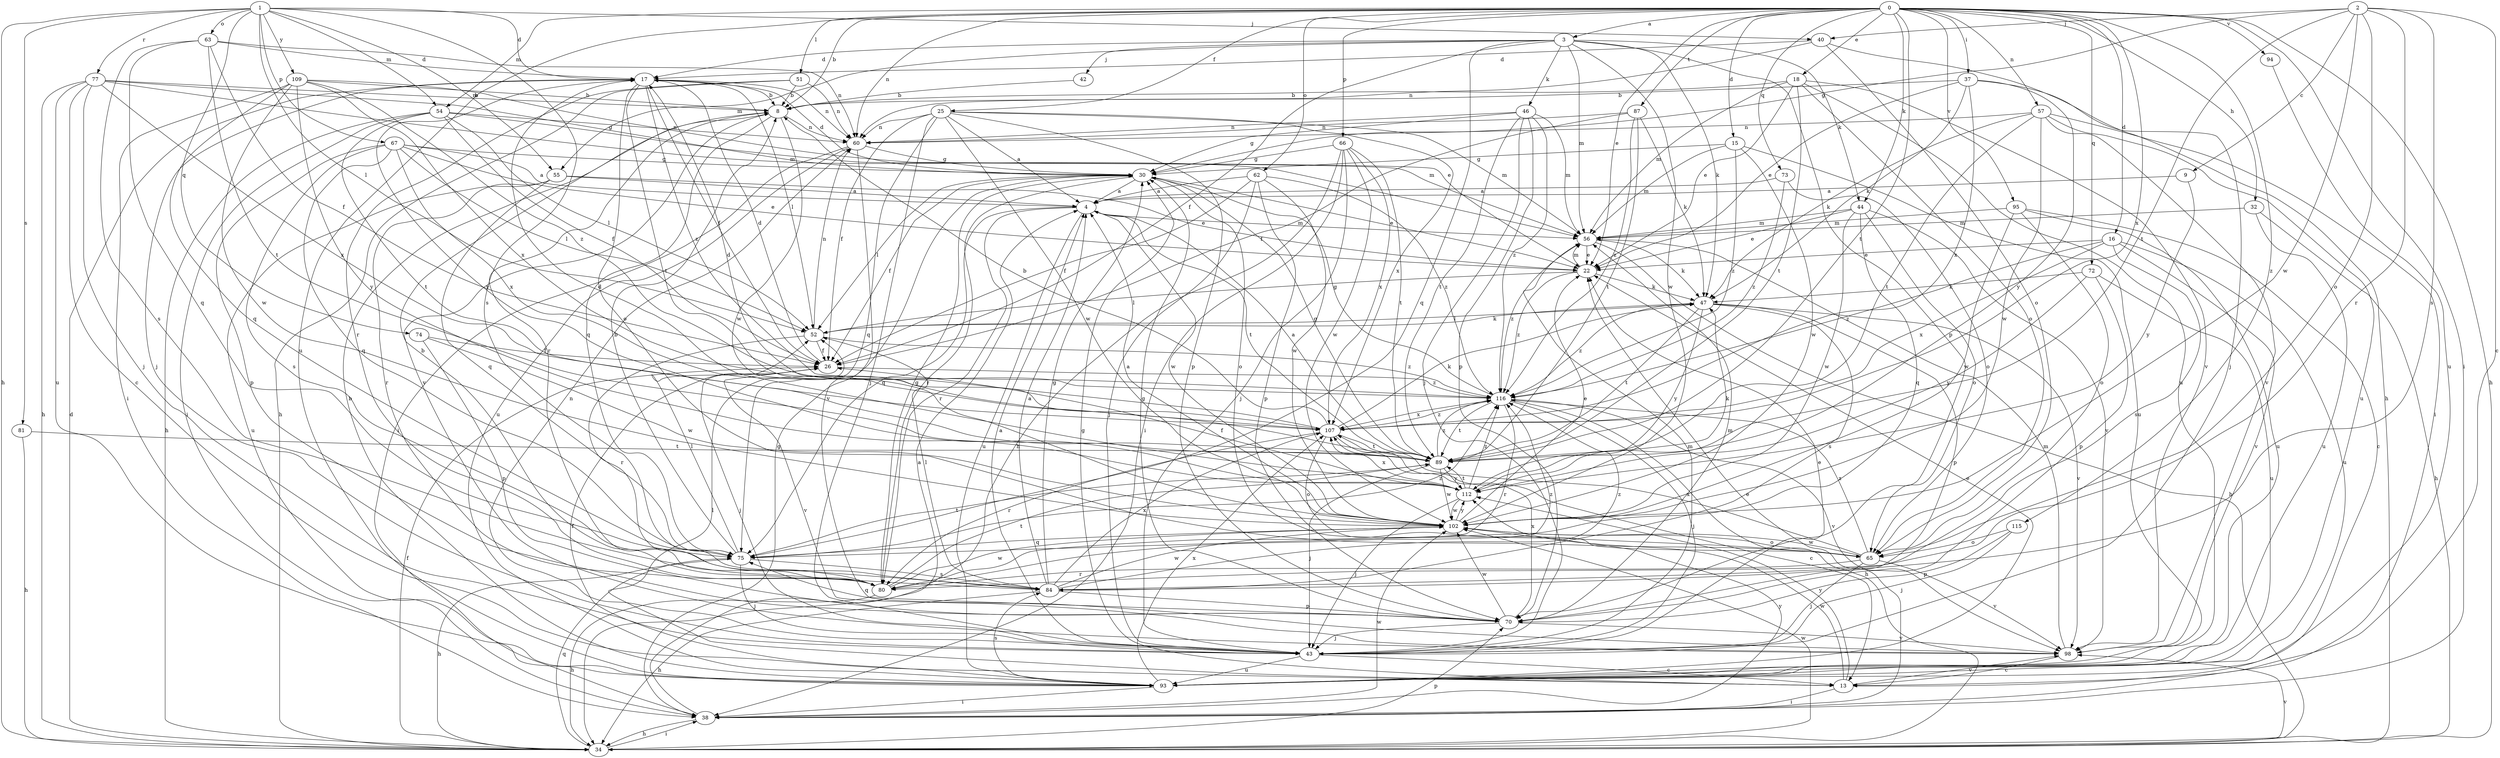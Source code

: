 strict digraph  {
0;
1;
2;
3;
4;
8;
9;
13;
15;
16;
17;
18;
22;
25;
26;
30;
32;
34;
37;
38;
40;
42;
43;
44;
46;
47;
51;
52;
54;
55;
56;
57;
60;
62;
63;
65;
66;
67;
70;
72;
73;
74;
75;
77;
80;
81;
84;
87;
89;
93;
94;
95;
98;
102;
107;
109;
112;
115;
116;
0 -> 3  [label=a];
0 -> 8  [label=b];
0 -> 15  [label=d];
0 -> 16  [label=d];
0 -> 18  [label=e];
0 -> 22  [label=e];
0 -> 25  [label=f];
0 -> 32  [label=h];
0 -> 34  [label=h];
0 -> 37  [label=i];
0 -> 38  [label=i];
0 -> 44  [label=k];
0 -> 51  [label=l];
0 -> 54  [label=m];
0 -> 57  [label=n];
0 -> 60  [label=n];
0 -> 62  [label=o];
0 -> 66  [label=p];
0 -> 72  [label=q];
0 -> 73  [label=q];
0 -> 87  [label=t];
0 -> 89  [label=t];
0 -> 93  [label=u];
0 -> 94  [label=v];
0 -> 95  [label=v];
0 -> 107  [label=x];
0 -> 115  [label=z];
1 -> 17  [label=d];
1 -> 34  [label=h];
1 -> 40  [label=j];
1 -> 52  [label=l];
1 -> 54  [label=m];
1 -> 55  [label=m];
1 -> 63  [label=o];
1 -> 67  [label=p];
1 -> 74  [label=q];
1 -> 77  [label=r];
1 -> 81  [label=s];
1 -> 84  [label=s];
1 -> 109  [label=y];
2 -> 9  [label=c];
2 -> 13  [label=c];
2 -> 30  [label=g];
2 -> 40  [label=j];
2 -> 65  [label=o];
2 -> 80  [label=r];
2 -> 84  [label=s];
2 -> 89  [label=t];
2 -> 102  [label=w];
3 -> 17  [label=d];
3 -> 26  [label=f];
3 -> 42  [label=j];
3 -> 44  [label=k];
3 -> 46  [label=k];
3 -> 47  [label=k];
3 -> 55  [label=m];
3 -> 56  [label=m];
3 -> 70  [label=p];
3 -> 75  [label=q];
3 -> 102  [label=w];
4 -> 56  [label=m];
4 -> 75  [label=q];
4 -> 80  [label=r];
4 -> 89  [label=t];
4 -> 93  [label=u];
4 -> 102  [label=w];
8 -> 60  [label=n];
8 -> 75  [label=q];
8 -> 80  [label=r];
8 -> 98  [label=v];
8 -> 102  [label=w];
9 -> 4  [label=a];
9 -> 112  [label=y];
13 -> 30  [label=g];
13 -> 38  [label=i];
13 -> 52  [label=l];
13 -> 98  [label=v];
13 -> 102  [label=w];
13 -> 112  [label=y];
15 -> 30  [label=g];
15 -> 56  [label=m];
15 -> 93  [label=u];
15 -> 102  [label=w];
15 -> 116  [label=z];
16 -> 22  [label=e];
16 -> 84  [label=s];
16 -> 93  [label=u];
16 -> 98  [label=v];
16 -> 107  [label=x];
16 -> 116  [label=z];
17 -> 8  [label=b];
17 -> 26  [label=f];
17 -> 43  [label=j];
17 -> 52  [label=l];
17 -> 60  [label=n];
17 -> 65  [label=o];
17 -> 89  [label=t];
17 -> 112  [label=y];
17 -> 116  [label=z];
18 -> 8  [label=b];
18 -> 22  [label=e];
18 -> 56  [label=m];
18 -> 65  [label=o];
18 -> 89  [label=t];
18 -> 93  [label=u];
18 -> 98  [label=v];
22 -> 47  [label=k];
22 -> 52  [label=l];
22 -> 56  [label=m];
22 -> 116  [label=z];
25 -> 4  [label=a];
25 -> 26  [label=f];
25 -> 43  [label=j];
25 -> 56  [label=m];
25 -> 60  [label=n];
25 -> 70  [label=p];
25 -> 75  [label=q];
25 -> 102  [label=w];
25 -> 107  [label=x];
26 -> 17  [label=d];
26 -> 43  [label=j];
26 -> 98  [label=v];
26 -> 116  [label=z];
30 -> 4  [label=a];
30 -> 17  [label=d];
30 -> 22  [label=e];
30 -> 26  [label=f];
30 -> 52  [label=l];
30 -> 65  [label=o];
30 -> 80  [label=r];
32 -> 34  [label=h];
32 -> 56  [label=m];
32 -> 93  [label=u];
34 -> 17  [label=d];
34 -> 26  [label=f];
34 -> 38  [label=i];
34 -> 70  [label=p];
34 -> 75  [label=q];
34 -> 98  [label=v];
34 -> 102  [label=w];
37 -> 8  [label=b];
37 -> 22  [label=e];
37 -> 43  [label=j];
37 -> 47  [label=k];
37 -> 107  [label=x];
37 -> 112  [label=y];
38 -> 4  [label=a];
38 -> 22  [label=e];
38 -> 30  [label=g];
38 -> 34  [label=h];
38 -> 102  [label=w];
38 -> 112  [label=y];
40 -> 17  [label=d];
40 -> 34  [label=h];
40 -> 60  [label=n];
40 -> 65  [label=o];
42 -> 8  [label=b];
43 -> 4  [label=a];
43 -> 13  [label=c];
43 -> 22  [label=e];
43 -> 56  [label=m];
43 -> 60  [label=n];
43 -> 93  [label=u];
44 -> 22  [label=e];
44 -> 56  [label=m];
44 -> 65  [label=o];
44 -> 75  [label=q];
44 -> 98  [label=v];
44 -> 102  [label=w];
46 -> 30  [label=g];
46 -> 43  [label=j];
46 -> 56  [label=m];
46 -> 60  [label=n];
46 -> 70  [label=p];
46 -> 89  [label=t];
46 -> 116  [label=z];
47 -> 52  [label=l];
47 -> 70  [label=p];
47 -> 84  [label=s];
47 -> 89  [label=t];
47 -> 98  [label=v];
47 -> 112  [label=y];
47 -> 116  [label=z];
51 -> 8  [label=b];
51 -> 34  [label=h];
51 -> 60  [label=n];
51 -> 80  [label=r];
52 -> 26  [label=f];
52 -> 47  [label=k];
52 -> 60  [label=n];
52 -> 80  [label=r];
52 -> 116  [label=z];
54 -> 26  [label=f];
54 -> 34  [label=h];
54 -> 38  [label=i];
54 -> 52  [label=l];
54 -> 56  [label=m];
54 -> 60  [label=n];
54 -> 89  [label=t];
55 -> 4  [label=a];
55 -> 22  [label=e];
55 -> 75  [label=q];
55 -> 80  [label=r];
55 -> 93  [label=u];
56 -> 22  [label=e];
56 -> 34  [label=h];
56 -> 47  [label=k];
56 -> 116  [label=z];
57 -> 38  [label=i];
57 -> 47  [label=k];
57 -> 60  [label=n];
57 -> 89  [label=t];
57 -> 93  [label=u];
57 -> 98  [label=v];
57 -> 102  [label=w];
60 -> 30  [label=g];
60 -> 38  [label=i];
60 -> 93  [label=u];
60 -> 98  [label=v];
62 -> 4  [label=a];
62 -> 26  [label=f];
62 -> 43  [label=j];
62 -> 70  [label=p];
62 -> 102  [label=w];
62 -> 116  [label=z];
63 -> 17  [label=d];
63 -> 26  [label=f];
63 -> 60  [label=n];
63 -> 75  [label=q];
63 -> 84  [label=s];
63 -> 89  [label=t];
65 -> 43  [label=j];
65 -> 80  [label=r];
65 -> 98  [label=v];
65 -> 102  [label=w];
65 -> 107  [label=x];
65 -> 116  [label=z];
66 -> 30  [label=g];
66 -> 34  [label=h];
66 -> 38  [label=i];
66 -> 43  [label=j];
66 -> 89  [label=t];
66 -> 102  [label=w];
66 -> 107  [label=x];
67 -> 4  [label=a];
67 -> 22  [label=e];
67 -> 30  [label=g];
67 -> 52  [label=l];
67 -> 70  [label=p];
67 -> 75  [label=q];
67 -> 84  [label=s];
67 -> 107  [label=x];
70 -> 30  [label=g];
70 -> 43  [label=j];
70 -> 56  [label=m];
70 -> 75  [label=q];
70 -> 98  [label=v];
70 -> 102  [label=w];
70 -> 107  [label=x];
72 -> 47  [label=k];
72 -> 70  [label=p];
72 -> 93  [label=u];
72 -> 112  [label=y];
73 -> 4  [label=a];
73 -> 65  [label=o];
73 -> 116  [label=z];
74 -> 26  [label=f];
74 -> 70  [label=p];
74 -> 102  [label=w];
75 -> 8  [label=b];
75 -> 34  [label=h];
75 -> 43  [label=j];
75 -> 52  [label=l];
75 -> 84  [label=s];
75 -> 89  [label=t];
75 -> 116  [label=z];
77 -> 8  [label=b];
77 -> 13  [label=c];
77 -> 30  [label=g];
77 -> 34  [label=h];
77 -> 43  [label=j];
77 -> 56  [label=m];
77 -> 93  [label=u];
77 -> 107  [label=x];
80 -> 8  [label=b];
80 -> 30  [label=g];
80 -> 34  [label=h];
80 -> 89  [label=t];
80 -> 102  [label=w];
80 -> 116  [label=z];
81 -> 34  [label=h];
81 -> 89  [label=t];
84 -> 4  [label=a];
84 -> 30  [label=g];
84 -> 34  [label=h];
84 -> 52  [label=l];
84 -> 70  [label=p];
84 -> 102  [label=w];
84 -> 107  [label=x];
84 -> 116  [label=z];
87 -> 26  [label=f];
87 -> 47  [label=k];
87 -> 60  [label=n];
87 -> 89  [label=t];
87 -> 116  [label=z];
89 -> 4  [label=a];
89 -> 30  [label=g];
89 -> 43  [label=j];
89 -> 102  [label=w];
89 -> 112  [label=y];
89 -> 116  [label=z];
93 -> 8  [label=b];
93 -> 22  [label=e];
93 -> 26  [label=f];
93 -> 38  [label=i];
93 -> 84  [label=s];
93 -> 107  [label=x];
94 -> 93  [label=u];
95 -> 13  [label=c];
95 -> 56  [label=m];
95 -> 65  [label=o];
95 -> 93  [label=u];
95 -> 102  [label=w];
98 -> 13  [label=c];
98 -> 56  [label=m];
102 -> 4  [label=a];
102 -> 22  [label=e];
102 -> 65  [label=o];
102 -> 75  [label=q];
102 -> 112  [label=y];
107 -> 8  [label=b];
107 -> 13  [label=c];
107 -> 17  [label=d];
107 -> 47  [label=k];
107 -> 65  [label=o];
107 -> 80  [label=r];
107 -> 89  [label=t];
107 -> 116  [label=z];
109 -> 8  [label=b];
109 -> 22  [label=e];
109 -> 38  [label=i];
109 -> 75  [label=q];
109 -> 102  [label=w];
109 -> 107  [label=x];
109 -> 112  [label=y];
109 -> 116  [label=z];
112 -> 17  [label=d];
112 -> 26  [label=f];
112 -> 43  [label=j];
112 -> 47  [label=k];
112 -> 89  [label=t];
112 -> 102  [label=w];
112 -> 107  [label=x];
112 -> 116  [label=z];
115 -> 43  [label=j];
115 -> 65  [label=o];
115 -> 70  [label=p];
116 -> 30  [label=g];
116 -> 34  [label=h];
116 -> 43  [label=j];
116 -> 80  [label=r];
116 -> 89  [label=t];
116 -> 98  [label=v];
116 -> 107  [label=x];
}
